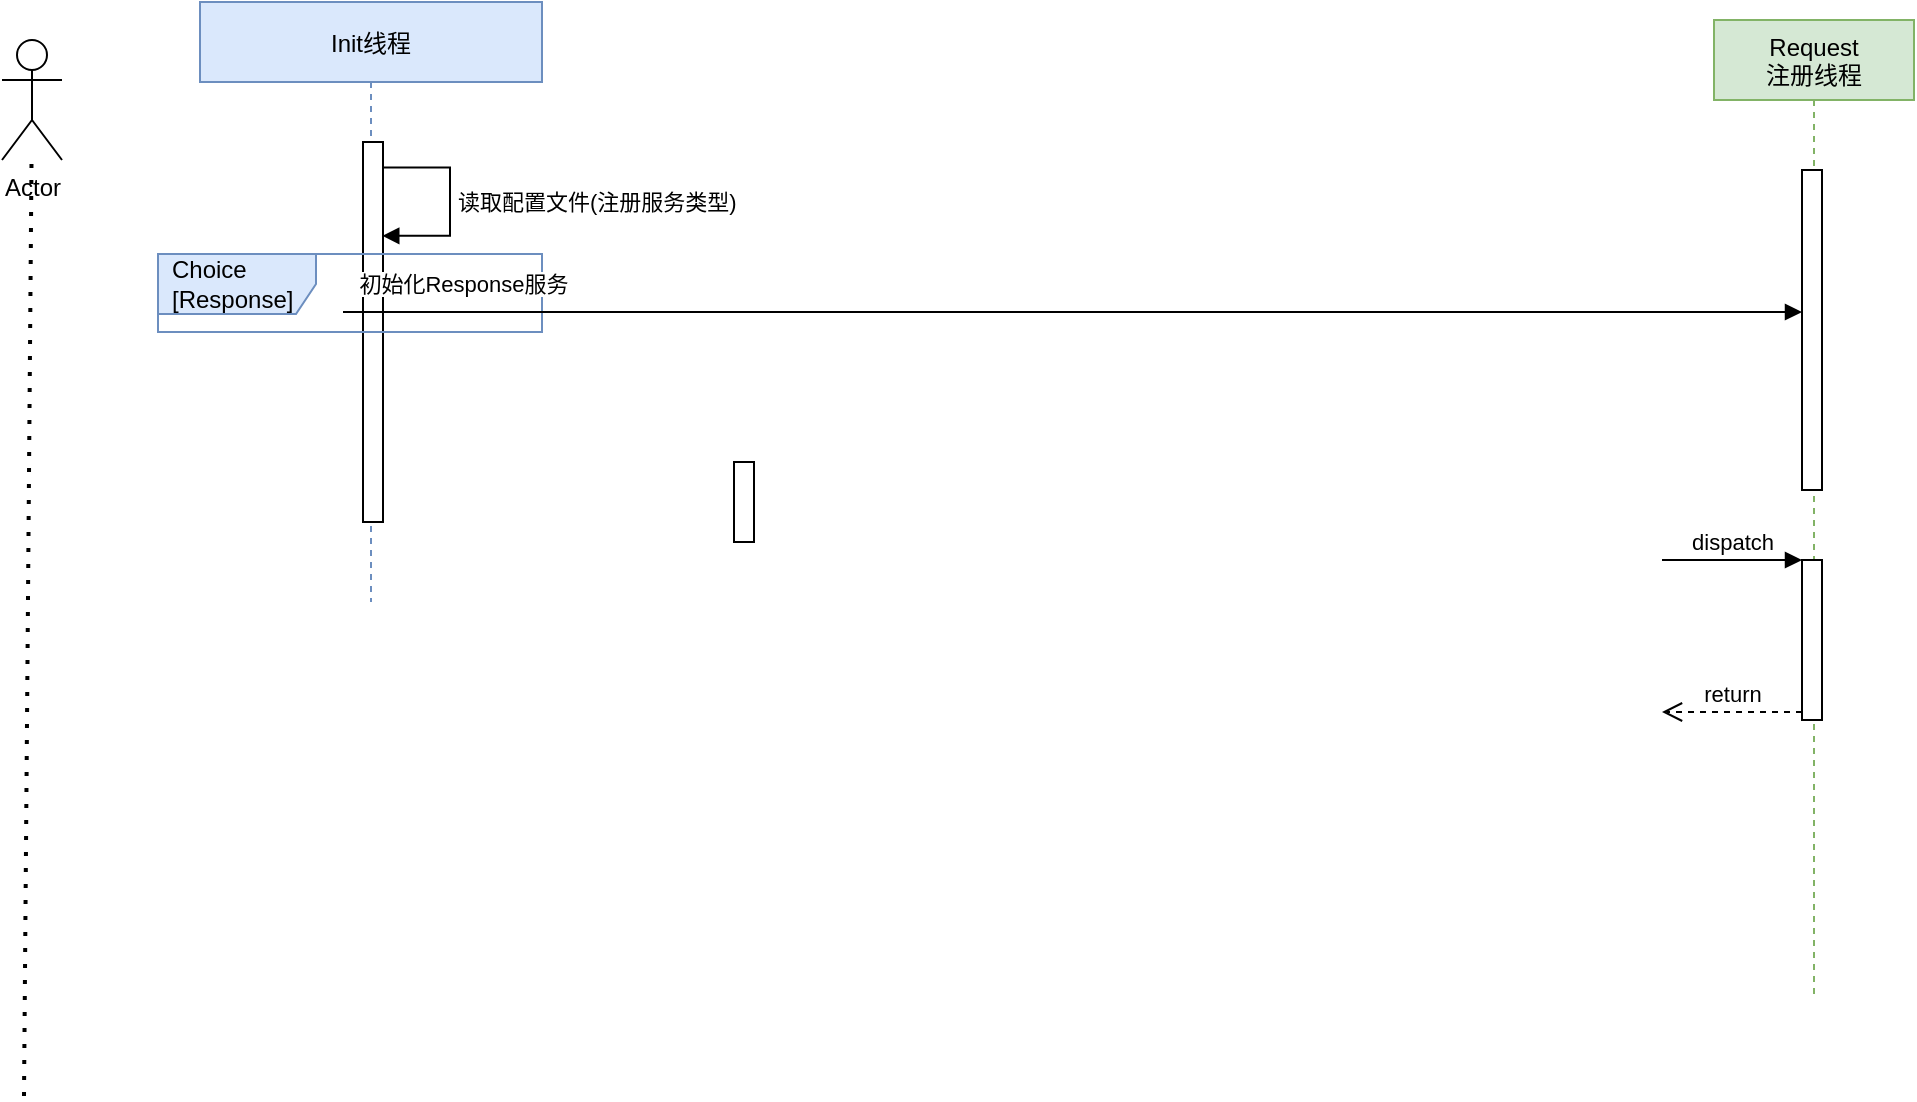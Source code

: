 <mxfile version="20.2.4" type="github">
  <diagram id="kgpKYQtTHZ0yAKxKKP6v" name="Page-1">
    <mxGraphModel dx="762" dy="248" grid="0" gridSize="10" guides="1" tooltips="1" connect="1" arrows="1" fold="1" page="0" pageScale="1" pageWidth="850" pageHeight="1100" math="0" shadow="0">
      <root>
        <mxCell id="0" />
        <mxCell id="1" parent="0" />
        <mxCell id="3nuBFxr9cyL0pnOWT2aG-1" value="Init线程" style="shape=umlLifeline;perimeter=lifelinePerimeter;container=1;collapsible=0;recursiveResize=0;rounded=0;shadow=0;strokeWidth=1;fillColor=#dae8fc;strokeColor=#6c8ebf;" parent="1" vertex="1">
          <mxGeometry x="-3" y="46" width="171" height="300" as="geometry" />
        </mxCell>
        <mxCell id="3nuBFxr9cyL0pnOWT2aG-2" value="" style="points=[];perimeter=orthogonalPerimeter;rounded=0;shadow=0;strokeWidth=1;" parent="3nuBFxr9cyL0pnOWT2aG-1" vertex="1">
          <mxGeometry x="81.5" y="70" width="10" height="190" as="geometry" />
        </mxCell>
        <mxCell id="nUFD3uqESqceHz8_HNZN-8" value="读取配置文件(注册服务类型)" style="edgeStyle=orthogonalEdgeStyle;html=1;align=left;spacingLeft=2;endArrow=block;rounded=0;exitX=0.964;exitY=0.067;exitDx=0;exitDy=0;exitPerimeter=0;entryX=0.964;entryY=0.247;entryDx=0;entryDy=0;entryPerimeter=0;" edge="1" target="3nuBFxr9cyL0pnOWT2aG-2" parent="3nuBFxr9cyL0pnOWT2aG-1" source="3nuBFxr9cyL0pnOWT2aG-2">
          <mxGeometry relative="1" as="geometry">
            <mxPoint x="102.11" y="83.0" as="sourcePoint" />
            <Array as="points">
              <mxPoint x="125" y="83" />
              <mxPoint x="125" y="117" />
            </Array>
            <mxPoint x="102.8" y="116.82" as="targetPoint" />
          </mxGeometry>
        </mxCell>
        <mxCell id="nUFD3uqESqceHz8_HNZN-6" value="Choice&lt;br&gt;[Response]" style="shape=umlFrame;whiteSpace=wrap;html=1;width=79;height=30;boundedLbl=1;verticalAlign=middle;align=left;spacingLeft=5;rounded=0;shadow=0;glass=0;sketch=0;fillColor=#dae8fc;strokeColor=#6c8ebf;" vertex="1" parent="3nuBFxr9cyL0pnOWT2aG-1">
          <mxGeometry x="-21" y="126" width="192" height="39" as="geometry" />
        </mxCell>
        <mxCell id="3nuBFxr9cyL0pnOWT2aG-5" value="Request&#xa;注册线程" style="shape=umlLifeline;perimeter=lifelinePerimeter;container=1;collapsible=0;recursiveResize=0;rounded=0;shadow=0;strokeWidth=1;fillColor=#d5e8d4;strokeColor=#82b366;glass=0;sketch=0;" parent="1" vertex="1">
          <mxGeometry x="754" y="55" width="100" height="490" as="geometry" />
        </mxCell>
        <mxCell id="3nuBFxr9cyL0pnOWT2aG-6" value="" style="points=[];perimeter=orthogonalPerimeter;rounded=0;shadow=0;strokeWidth=1;" parent="3nuBFxr9cyL0pnOWT2aG-5" vertex="1">
          <mxGeometry x="44" y="75" width="10" height="160" as="geometry" />
        </mxCell>
        <mxCell id="nUFD3uqESqceHz8_HNZN-1" value="" style="html=1;points=[];perimeter=orthogonalPerimeter;" vertex="1" parent="3nuBFxr9cyL0pnOWT2aG-5">
          <mxGeometry x="44" y="270" width="10" height="80" as="geometry" />
        </mxCell>
        <mxCell id="nUFD3uqESqceHz8_HNZN-2" value="dispatch" style="html=1;verticalAlign=bottom;endArrow=block;entryX=0;entryY=0;rounded=0;" edge="1" target="nUFD3uqESqceHz8_HNZN-1" parent="3nuBFxr9cyL0pnOWT2aG-5">
          <mxGeometry relative="1" as="geometry">
            <mxPoint x="-26" y="270" as="sourcePoint" />
          </mxGeometry>
        </mxCell>
        <mxCell id="nUFD3uqESqceHz8_HNZN-3" value="return" style="html=1;verticalAlign=bottom;endArrow=open;dashed=1;endSize=8;exitX=0;exitY=0.95;rounded=0;" edge="1" source="nUFD3uqESqceHz8_HNZN-1" parent="3nuBFxr9cyL0pnOWT2aG-5">
          <mxGeometry relative="1" as="geometry">
            <mxPoint x="-26" y="346" as="targetPoint" />
          </mxGeometry>
        </mxCell>
        <mxCell id="3nuBFxr9cyL0pnOWT2aG-8" value="初始化Response服务" style="verticalAlign=bottom;endArrow=block;entryX=0;entryY=0;shadow=0;strokeWidth=1;" parent="1" edge="1">
          <mxGeometry x="-0.834" y="5" relative="1" as="geometry">
            <mxPoint x="68.5" y="201.0" as="sourcePoint" />
            <mxPoint x="798.0" y="201.0" as="targetPoint" />
            <mxPoint as="offset" />
          </mxGeometry>
        </mxCell>
        <mxCell id="nUFD3uqESqceHz8_HNZN-4" value="Actor" style="shape=umlActor;verticalLabelPosition=bottom;verticalAlign=top;html=1;rounded=0;shadow=0;glass=0;sketch=0;" vertex="1" parent="1">
          <mxGeometry x="-102" y="65" width="30" height="60" as="geometry" />
        </mxCell>
        <mxCell id="nUFD3uqESqceHz8_HNZN-5" value="" style="endArrow=none;dashed=1;html=1;dashPattern=1 3;strokeWidth=2;rounded=0;" edge="1" parent="1" target="nUFD3uqESqceHz8_HNZN-4">
          <mxGeometry width="50" height="50" relative="1" as="geometry">
            <mxPoint x="-91" y="593" as="sourcePoint" />
            <mxPoint x="-45" y="170" as="targetPoint" />
          </mxGeometry>
        </mxCell>
        <mxCell id="nUFD3uqESqceHz8_HNZN-7" value="" style="html=1;points=[];perimeter=orthogonalPerimeter;rounded=0;shadow=0;glass=0;sketch=0;" vertex="1" parent="1">
          <mxGeometry x="264" y="276" width="10" height="40" as="geometry" />
        </mxCell>
      </root>
    </mxGraphModel>
  </diagram>
</mxfile>
